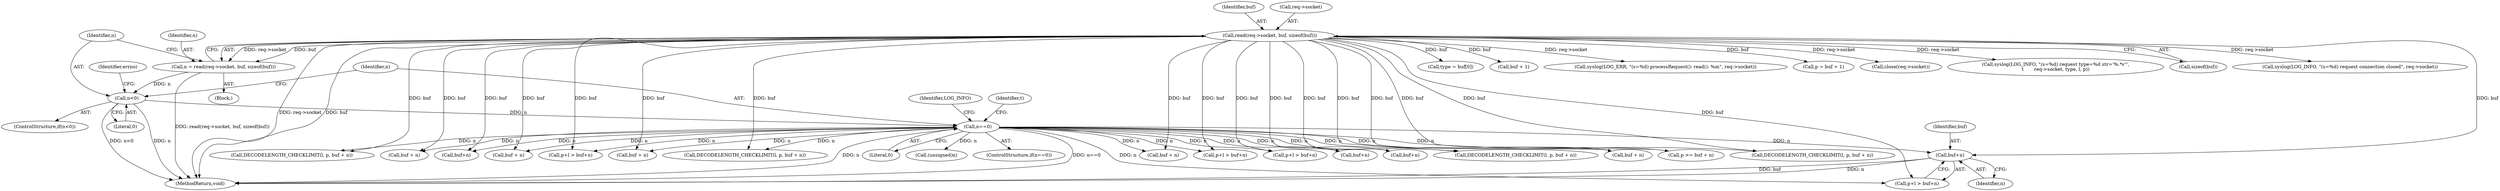 digraph "1_miniupnp_b238cade9a173c6f751a34acf8ccff838a62aa47@del" {
"1000839" [label="(Call,buf+n)"];
"1000141" [label="(Call,read(req->socket, buf, sizeof(buf)))"];
"1000174" [label="(Call,n==0)"];
"1000149" [label="(Call,n<0)"];
"1000139" [label="(Call,n = read(req->socket, buf, sizeof(buf)))"];
"1000895" [label="(Call,DECODELENGTH_CHECKLIMIT(l, p, buf + n))"];
"1000772" [label="(Call,buf+n)"];
"1000149" [label="(Call,n<0)"];
"1000145" [label="(Identifier,buf)"];
"1000173" [label="(ControlStructure,if(n==0))"];
"1000828" [label="(Call,DECODELENGTH_CHECKLIMIT(l, p, buf + n))"];
"1000176" [label="(Literal,0)"];
"1000841" [label="(Identifier,n)"];
"1000218" [label="(Call,(unsigned)n)"];
"1000202" [label="(Call,buf + n)"];
"1000840" [label="(Identifier,buf)"];
"1000768" [label="(Call,p+l > buf+n)"];
"1000189" [label="(Call,type = buf[0])"];
"1000150" [label="(Identifier,n)"];
"1000199" [label="(Call,DECODELENGTH_CHECKLIMIT(l, p, buf + n))"];
"1000175" [label="(Identifier,n)"];
"1000902" [label="(Call,p+l > buf+n)"];
"1000196" [label="(Call,buf + 1)"];
"1000140" [label="(Identifier,n)"];
"1000151" [label="(Literal,0)"];
"1000156" [label="(Identifier,errno)"];
"1000166" [label="(Call,syslog(LOG_ERR, \"(s=%d) processRequest(): read(): %m\", req->socket))"];
"1000898" [label="(Call,buf + n)"];
"1000753" [label="(Call,buf + n)"];
"1000116" [label="(Block,)"];
"1000186" [label="(Identifier,t)"];
"1000141" [label="(Call,read(req->socket, buf, sizeof(buf)))"];
"1000142" [label="(Call,req->socket)"];
"1000835" [label="(Call,p+l > buf+n)"];
"1000194" [label="(Call,p = buf + 1)"];
"1000839" [label="(Call,buf+n)"];
"1001125" [label="(Call,close(req->socket))"];
"1000244" [label="(Call,syslog(LOG_INFO, \"(s=%d) request type=%d str='%.*s'\",\n\t       req->socket, type, l, p))"];
"1001136" [label="(MethodReturn,void)"];
"1000831" [label="(Call,buf + n)"];
"1000139" [label="(Call,n = read(req->socket, buf, sizeof(buf)))"];
"1000764" [label="(Call,buf + n)"];
"1000148" [label="(ControlStructure,if(n<0))"];
"1000206" [label="(Call,p+l > buf+n)"];
"1000210" [label="(Call,buf+n)"];
"1000906" [label="(Call,buf+n)"];
"1000761" [label="(Call,DECODELENGTH_CHECKLIMIT(l, p, buf + n))"];
"1000146" [label="(Call,sizeof(buf))"];
"1000751" [label="(Call,p >= buf + n)"];
"1000179" [label="(Identifier,LOG_INFO)"];
"1000174" [label="(Call,n==0)"];
"1000178" [label="(Call,syslog(LOG_INFO, \"(s=%d) request connection closed\", req->socket))"];
"1000839" -> "1000835"  [label="AST: "];
"1000839" -> "1000841"  [label="CFG: "];
"1000840" -> "1000839"  [label="AST: "];
"1000841" -> "1000839"  [label="AST: "];
"1000835" -> "1000839"  [label="CFG: "];
"1000839" -> "1001136"  [label="DDG: buf"];
"1000839" -> "1001136"  [label="DDG: n"];
"1000141" -> "1000839"  [label="DDG: buf"];
"1000174" -> "1000839"  [label="DDG: n"];
"1000141" -> "1000139"  [label="AST: "];
"1000141" -> "1000146"  [label="CFG: "];
"1000142" -> "1000141"  [label="AST: "];
"1000145" -> "1000141"  [label="AST: "];
"1000146" -> "1000141"  [label="AST: "];
"1000139" -> "1000141"  [label="CFG: "];
"1000141" -> "1001136"  [label="DDG: req->socket"];
"1000141" -> "1001136"  [label="DDG: buf"];
"1000141" -> "1000139"  [label="DDG: req->socket"];
"1000141" -> "1000139"  [label="DDG: buf"];
"1000141" -> "1000166"  [label="DDG: req->socket"];
"1000141" -> "1000178"  [label="DDG: req->socket"];
"1000141" -> "1000189"  [label="DDG: buf"];
"1000141" -> "1000194"  [label="DDG: buf"];
"1000141" -> "1000196"  [label="DDG: buf"];
"1000141" -> "1000199"  [label="DDG: buf"];
"1000141" -> "1000202"  [label="DDG: buf"];
"1000141" -> "1000206"  [label="DDG: buf"];
"1000141" -> "1000210"  [label="DDG: buf"];
"1000141" -> "1000244"  [label="DDG: req->socket"];
"1000141" -> "1000751"  [label="DDG: buf"];
"1000141" -> "1000753"  [label="DDG: buf"];
"1000141" -> "1000761"  [label="DDG: buf"];
"1000141" -> "1000764"  [label="DDG: buf"];
"1000141" -> "1000768"  [label="DDG: buf"];
"1000141" -> "1000772"  [label="DDG: buf"];
"1000141" -> "1000828"  [label="DDG: buf"];
"1000141" -> "1000831"  [label="DDG: buf"];
"1000141" -> "1000835"  [label="DDG: buf"];
"1000141" -> "1000895"  [label="DDG: buf"];
"1000141" -> "1000898"  [label="DDG: buf"];
"1000141" -> "1000902"  [label="DDG: buf"];
"1000141" -> "1000906"  [label="DDG: buf"];
"1000141" -> "1001125"  [label="DDG: req->socket"];
"1000174" -> "1000173"  [label="AST: "];
"1000174" -> "1000176"  [label="CFG: "];
"1000175" -> "1000174"  [label="AST: "];
"1000176" -> "1000174"  [label="AST: "];
"1000179" -> "1000174"  [label="CFG: "];
"1000186" -> "1000174"  [label="CFG: "];
"1000174" -> "1001136"  [label="DDG: n==0"];
"1000174" -> "1001136"  [label="DDG: n"];
"1000149" -> "1000174"  [label="DDG: n"];
"1000174" -> "1000199"  [label="DDG: n"];
"1000174" -> "1000202"  [label="DDG: n"];
"1000174" -> "1000206"  [label="DDG: n"];
"1000174" -> "1000210"  [label="DDG: n"];
"1000174" -> "1000218"  [label="DDG: n"];
"1000174" -> "1000751"  [label="DDG: n"];
"1000174" -> "1000753"  [label="DDG: n"];
"1000174" -> "1000761"  [label="DDG: n"];
"1000174" -> "1000764"  [label="DDG: n"];
"1000174" -> "1000768"  [label="DDG: n"];
"1000174" -> "1000772"  [label="DDG: n"];
"1000174" -> "1000828"  [label="DDG: n"];
"1000174" -> "1000831"  [label="DDG: n"];
"1000174" -> "1000835"  [label="DDG: n"];
"1000174" -> "1000895"  [label="DDG: n"];
"1000174" -> "1000898"  [label="DDG: n"];
"1000174" -> "1000902"  [label="DDG: n"];
"1000174" -> "1000906"  [label="DDG: n"];
"1000149" -> "1000148"  [label="AST: "];
"1000149" -> "1000151"  [label="CFG: "];
"1000150" -> "1000149"  [label="AST: "];
"1000151" -> "1000149"  [label="AST: "];
"1000156" -> "1000149"  [label="CFG: "];
"1000175" -> "1000149"  [label="CFG: "];
"1000149" -> "1001136"  [label="DDG: n<0"];
"1000149" -> "1001136"  [label="DDG: n"];
"1000139" -> "1000149"  [label="DDG: n"];
"1000139" -> "1000116"  [label="AST: "];
"1000140" -> "1000139"  [label="AST: "];
"1000150" -> "1000139"  [label="CFG: "];
"1000139" -> "1001136"  [label="DDG: read(req->socket, buf, sizeof(buf))"];
}
